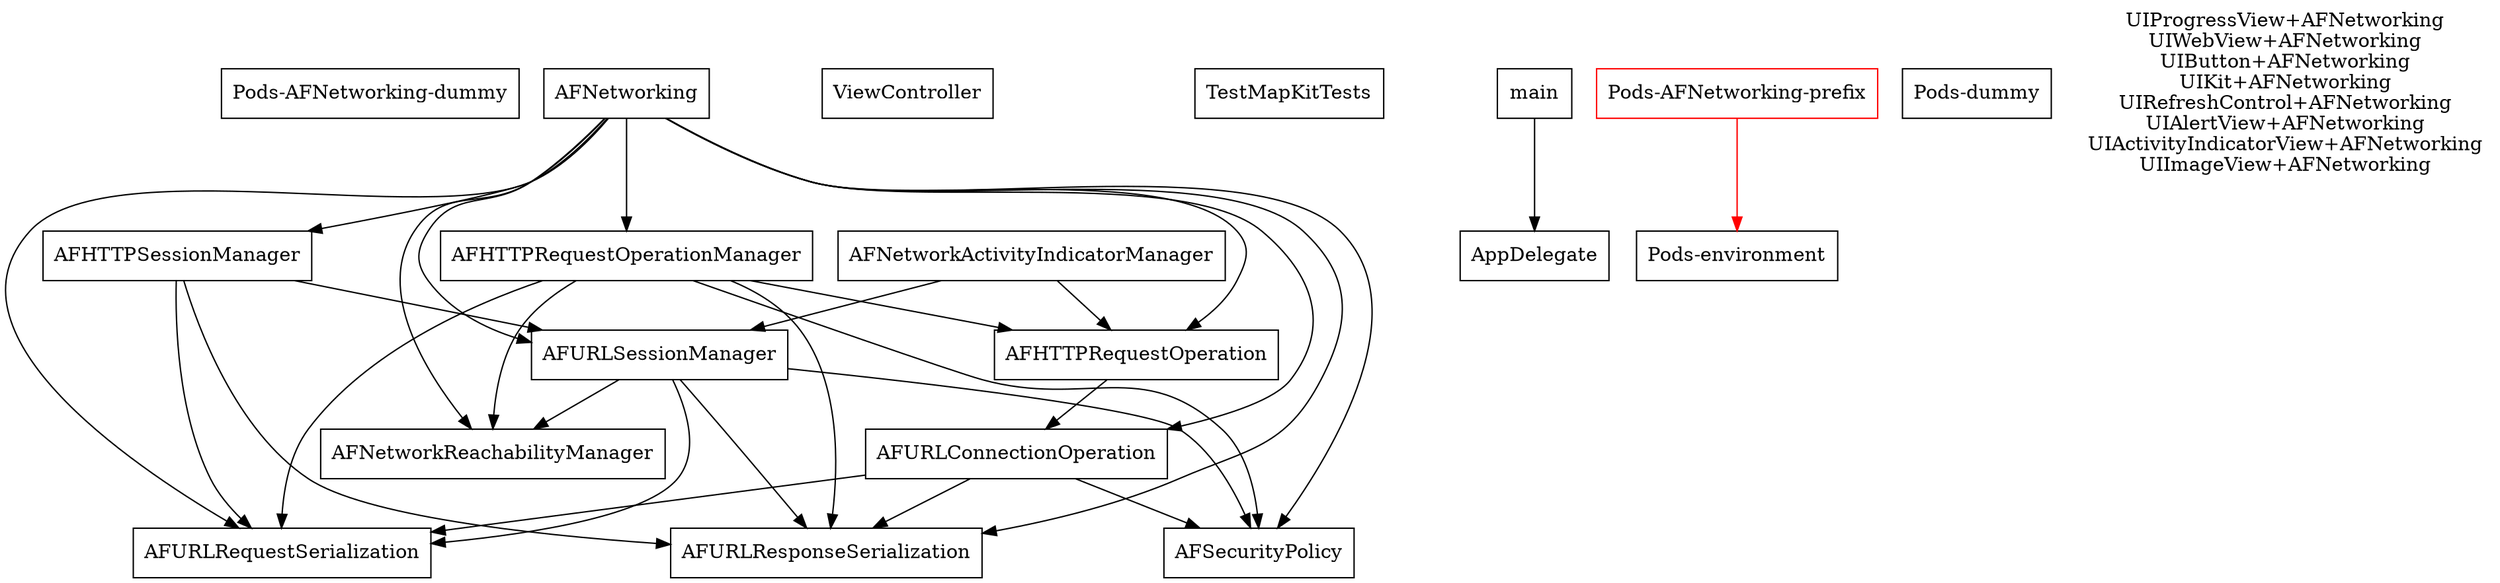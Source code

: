 digraph G {
	node [shape=box];
	"Pods-AFNetworking-dummy" -> {};
	"AFURLResponseSerialization" -> {};
	"AFNetworkReachabilityManager" -> {};
	"AFNetworkActivityIndicatorManager" -> "AFURLSessionManager";
	"AFNetworkActivityIndicatorManager" -> "AFHTTPRequestOperation";
	"AFURLRequestSerialization" -> {};
	"ViewController" -> {};
	"TestMapKitTests" -> {};
	"AFNetworking" -> "AFNetworkReachabilityManager";
	"AFNetworking" -> "AFURLResponseSerialization";
	"AFNetworking" -> "AFURLRequestSerialization";
	"AFNetworking" -> "AFSecurityPolicy";
	"AFNetworking" -> "AFHTTPRequestOperation";
	"AFNetworking" -> "AFURLSessionManager";
	"AFNetworking" -> "AFURLConnectionOperation";
	"AFNetworking" -> "AFHTTPSessionManager";
	"AFNetworking" -> "AFHTTPRequestOperationManager";
	"AppDelegate" -> {};
	"AFSecurityPolicy" -> {};
	"AFURLConnectionOperation" -> "AFURLRequestSerialization";
	"AFURLConnectionOperation" -> "AFURLResponseSerialization";
	"AFURLConnectionOperation" -> "AFSecurityPolicy";
	"Pods-environment" -> {};
	"AFHTTPRequestOperationManager" -> "AFURLResponseSerialization";
	"AFHTTPRequestOperationManager" -> "AFHTTPRequestOperation";
	"AFHTTPRequestOperationManager" -> "AFSecurityPolicy";
	"AFHTTPRequestOperationManager" -> "AFURLRequestSerialization";
	"AFHTTPRequestOperationManager" -> "AFNetworkReachabilityManager";
	"Pods-dummy" -> {};
	"AFURLSessionManager" -> "AFURLRequestSerialization";
	"AFURLSessionManager" -> "AFURLResponseSerialization";
	"AFURLSessionManager" -> "AFNetworkReachabilityManager";
	"AFURLSessionManager" -> "AFSecurityPolicy";
	"main" -> "AppDelegate";
	"AFHTTPSessionManager" -> "AFURLRequestSerialization";
	"AFHTTPSessionManager" -> "AFURLResponseSerialization";
	"AFHTTPSessionManager" -> "AFURLSessionManager";
	"AFHTTPRequestOperation" -> "AFURLConnectionOperation";
	
	"Pods-AFNetworking-prefix" [color=red];
	"Pods-AFNetworking-prefix" -> "Pods-environment" [color=red];
	
	edge [color=blue, dir=both];
	
	edge [color=black];
	node [shape=plaintext];
	"Categories" [label="UIProgressView+AFNetworking\nUIWebView+AFNetworking\nUIButton+AFNetworking\nUIKit+AFNetworking\nUIRefreshControl+AFNetworking\nUIAlertView+AFNetworking\nUIActivityIndicatorView+AFNetworking\nUIImageView+AFNetworking"];
}

